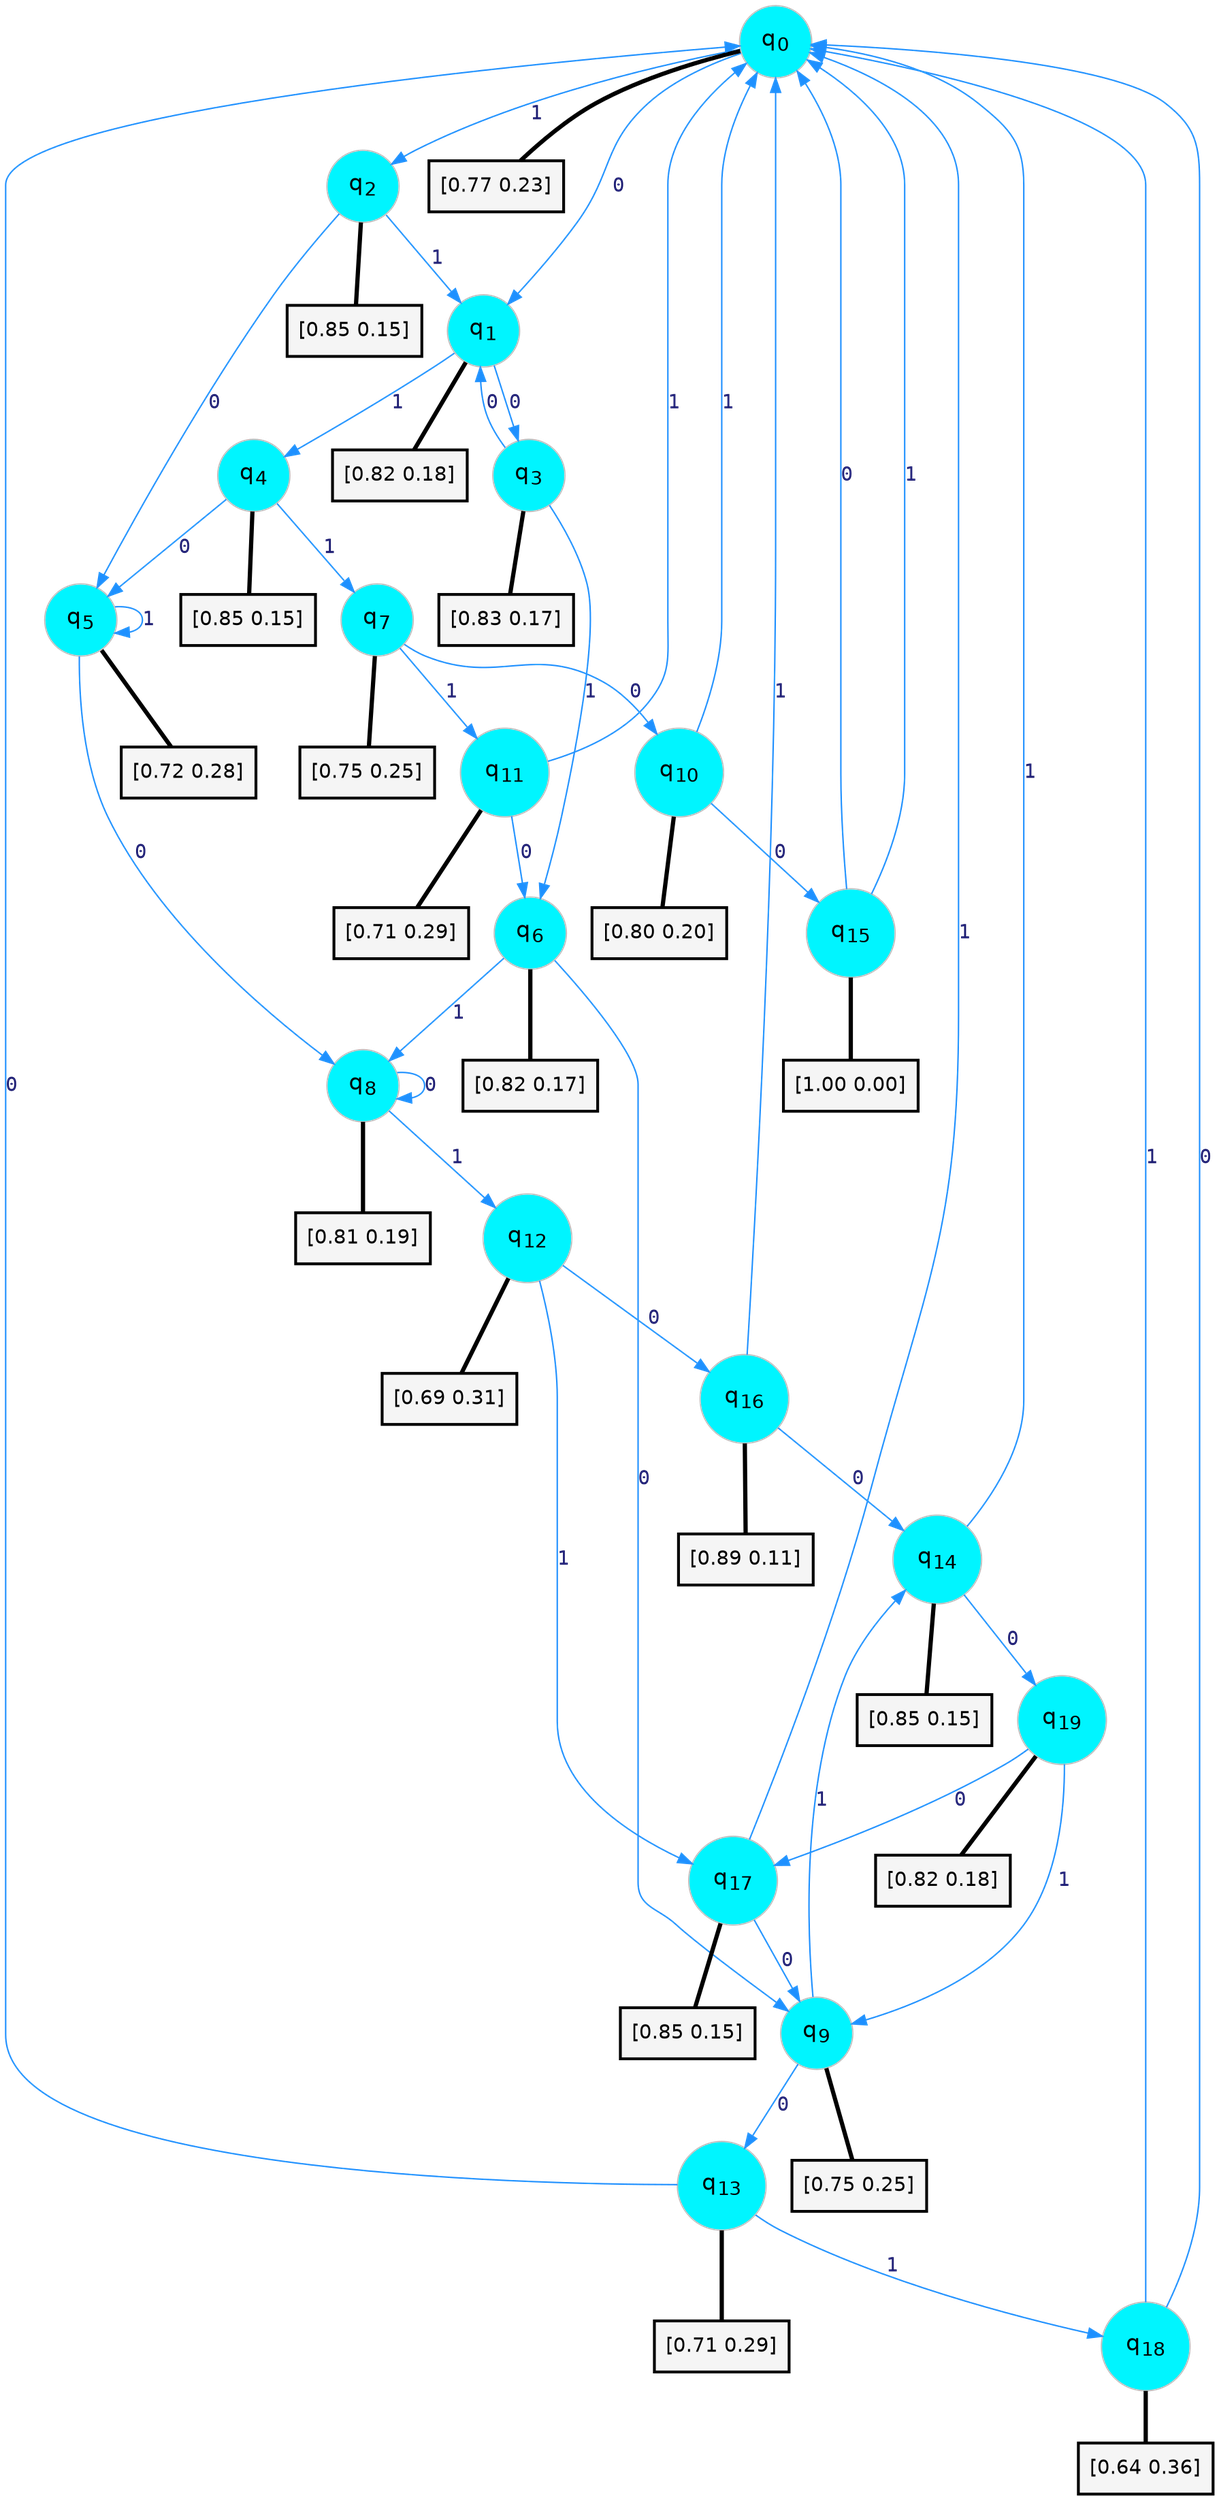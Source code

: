 digraph G {
graph [
bgcolor=transparent, dpi=300, rankdir=TD, size="40,25"];
node [
color=gray, fillcolor=turquoise1, fontcolor=black, fontname=Helvetica, fontsize=16, fontweight=bold, shape=circle, style=filled];
edge [
arrowsize=1, color=dodgerblue1, fontcolor=midnightblue, fontname=courier, fontweight=bold, penwidth=1, style=solid, weight=20];
0[label=<q<SUB>0</SUB>>];
1[label=<q<SUB>1</SUB>>];
2[label=<q<SUB>2</SUB>>];
3[label=<q<SUB>3</SUB>>];
4[label=<q<SUB>4</SUB>>];
5[label=<q<SUB>5</SUB>>];
6[label=<q<SUB>6</SUB>>];
7[label=<q<SUB>7</SUB>>];
8[label=<q<SUB>8</SUB>>];
9[label=<q<SUB>9</SUB>>];
10[label=<q<SUB>10</SUB>>];
11[label=<q<SUB>11</SUB>>];
12[label=<q<SUB>12</SUB>>];
13[label=<q<SUB>13</SUB>>];
14[label=<q<SUB>14</SUB>>];
15[label=<q<SUB>15</SUB>>];
16[label=<q<SUB>16</SUB>>];
17[label=<q<SUB>17</SUB>>];
18[label=<q<SUB>18</SUB>>];
19[label=<q<SUB>19</SUB>>];
20[label="[0.77 0.23]", shape=box,fontcolor=black, fontname=Helvetica, fontsize=14, penwidth=2, fillcolor=whitesmoke,color=black];
21[label="[0.82 0.18]", shape=box,fontcolor=black, fontname=Helvetica, fontsize=14, penwidth=2, fillcolor=whitesmoke,color=black];
22[label="[0.85 0.15]", shape=box,fontcolor=black, fontname=Helvetica, fontsize=14, penwidth=2, fillcolor=whitesmoke,color=black];
23[label="[0.83 0.17]", shape=box,fontcolor=black, fontname=Helvetica, fontsize=14, penwidth=2, fillcolor=whitesmoke,color=black];
24[label="[0.85 0.15]", shape=box,fontcolor=black, fontname=Helvetica, fontsize=14, penwidth=2, fillcolor=whitesmoke,color=black];
25[label="[0.72 0.28]", shape=box,fontcolor=black, fontname=Helvetica, fontsize=14, penwidth=2, fillcolor=whitesmoke,color=black];
26[label="[0.82 0.17]", shape=box,fontcolor=black, fontname=Helvetica, fontsize=14, penwidth=2, fillcolor=whitesmoke,color=black];
27[label="[0.75 0.25]", shape=box,fontcolor=black, fontname=Helvetica, fontsize=14, penwidth=2, fillcolor=whitesmoke,color=black];
28[label="[0.81 0.19]", shape=box,fontcolor=black, fontname=Helvetica, fontsize=14, penwidth=2, fillcolor=whitesmoke,color=black];
29[label="[0.75 0.25]", shape=box,fontcolor=black, fontname=Helvetica, fontsize=14, penwidth=2, fillcolor=whitesmoke,color=black];
30[label="[0.80 0.20]", shape=box,fontcolor=black, fontname=Helvetica, fontsize=14, penwidth=2, fillcolor=whitesmoke,color=black];
31[label="[0.71 0.29]", shape=box,fontcolor=black, fontname=Helvetica, fontsize=14, penwidth=2, fillcolor=whitesmoke,color=black];
32[label="[0.69 0.31]", shape=box,fontcolor=black, fontname=Helvetica, fontsize=14, penwidth=2, fillcolor=whitesmoke,color=black];
33[label="[0.71 0.29]", shape=box,fontcolor=black, fontname=Helvetica, fontsize=14, penwidth=2, fillcolor=whitesmoke,color=black];
34[label="[0.85 0.15]", shape=box,fontcolor=black, fontname=Helvetica, fontsize=14, penwidth=2, fillcolor=whitesmoke,color=black];
35[label="[1.00 0.00]", shape=box,fontcolor=black, fontname=Helvetica, fontsize=14, penwidth=2, fillcolor=whitesmoke,color=black];
36[label="[0.89 0.11]", shape=box,fontcolor=black, fontname=Helvetica, fontsize=14, penwidth=2, fillcolor=whitesmoke,color=black];
37[label="[0.85 0.15]", shape=box,fontcolor=black, fontname=Helvetica, fontsize=14, penwidth=2, fillcolor=whitesmoke,color=black];
38[label="[0.64 0.36]", shape=box,fontcolor=black, fontname=Helvetica, fontsize=14, penwidth=2, fillcolor=whitesmoke,color=black];
39[label="[0.82 0.18]", shape=box,fontcolor=black, fontname=Helvetica, fontsize=14, penwidth=2, fillcolor=whitesmoke,color=black];
0->1 [label=0];
0->2 [label=1];
0->20 [arrowhead=none, penwidth=3,color=black];
1->3 [label=0];
1->4 [label=1];
1->21 [arrowhead=none, penwidth=3,color=black];
2->5 [label=0];
2->1 [label=1];
2->22 [arrowhead=none, penwidth=3,color=black];
3->1 [label=0];
3->6 [label=1];
3->23 [arrowhead=none, penwidth=3,color=black];
4->5 [label=0];
4->7 [label=1];
4->24 [arrowhead=none, penwidth=3,color=black];
5->8 [label=0];
5->5 [label=1];
5->25 [arrowhead=none, penwidth=3,color=black];
6->9 [label=0];
6->8 [label=1];
6->26 [arrowhead=none, penwidth=3,color=black];
7->10 [label=0];
7->11 [label=1];
7->27 [arrowhead=none, penwidth=3,color=black];
8->8 [label=0];
8->12 [label=1];
8->28 [arrowhead=none, penwidth=3,color=black];
9->13 [label=0];
9->14 [label=1];
9->29 [arrowhead=none, penwidth=3,color=black];
10->15 [label=0];
10->0 [label=1];
10->30 [arrowhead=none, penwidth=3,color=black];
11->6 [label=0];
11->0 [label=1];
11->31 [arrowhead=none, penwidth=3,color=black];
12->16 [label=0];
12->17 [label=1];
12->32 [arrowhead=none, penwidth=3,color=black];
13->0 [label=0];
13->18 [label=1];
13->33 [arrowhead=none, penwidth=3,color=black];
14->19 [label=0];
14->0 [label=1];
14->34 [arrowhead=none, penwidth=3,color=black];
15->0 [label=0];
15->0 [label=1];
15->35 [arrowhead=none, penwidth=3,color=black];
16->14 [label=0];
16->0 [label=1];
16->36 [arrowhead=none, penwidth=3,color=black];
17->9 [label=0];
17->0 [label=1];
17->37 [arrowhead=none, penwidth=3,color=black];
18->0 [label=0];
18->0 [label=1];
18->38 [arrowhead=none, penwidth=3,color=black];
19->17 [label=0];
19->9 [label=1];
19->39 [arrowhead=none, penwidth=3,color=black];
}
